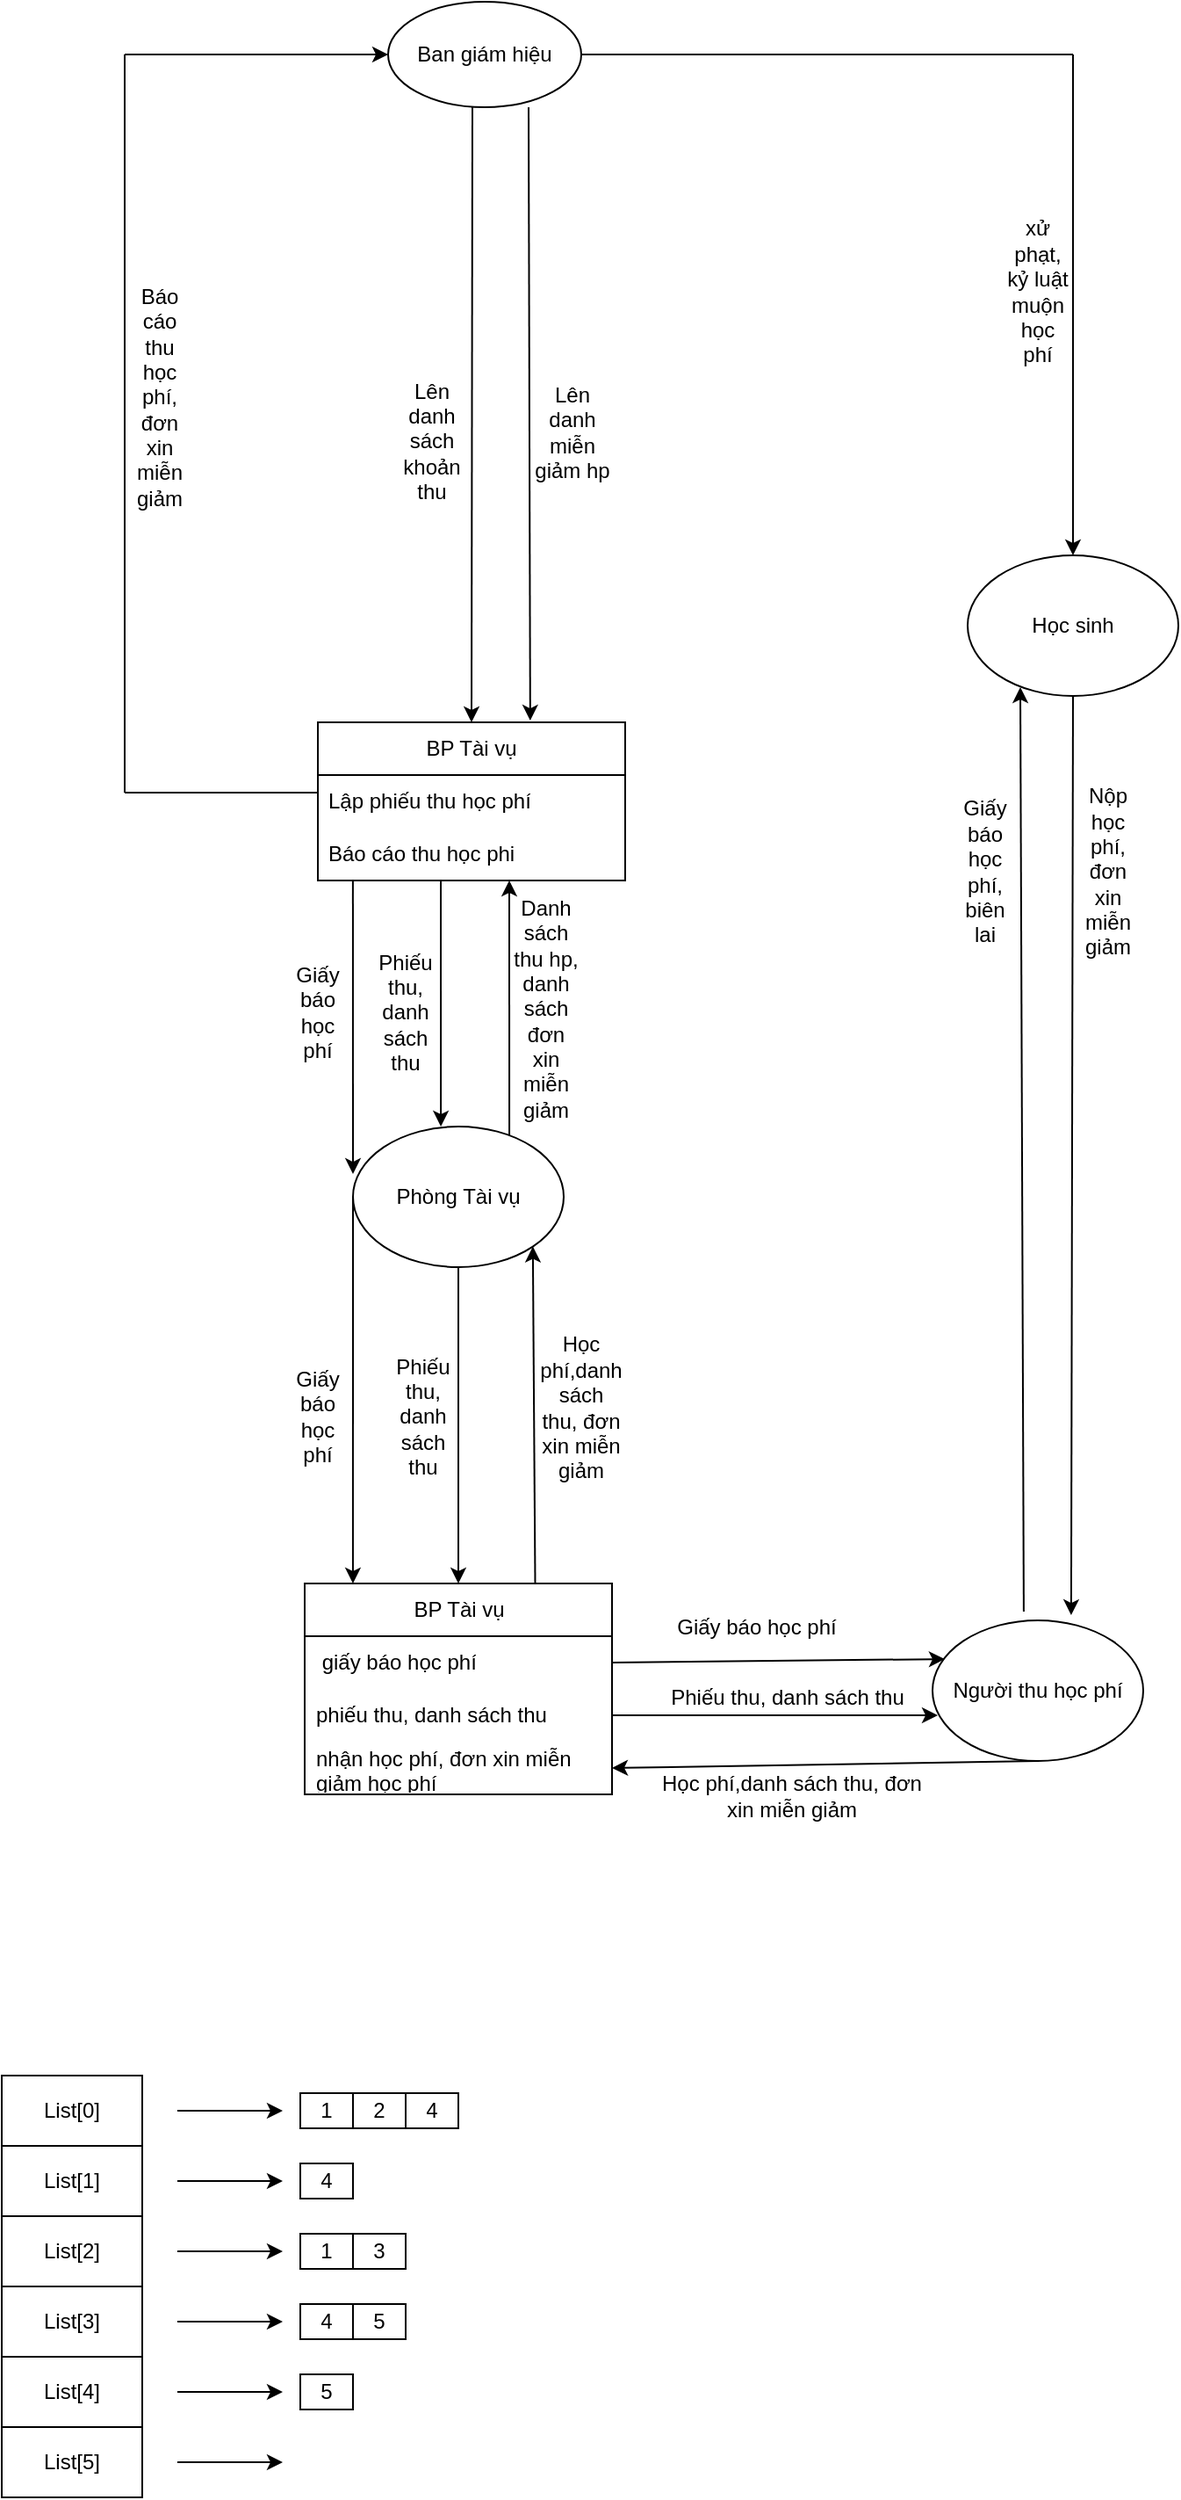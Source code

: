 <mxfile version="21.7.2" type="github">
  <diagram id="C5RBs43oDa-KdzZeNtuy" name="Page-1">
    <mxGraphModel dx="1147" dy="632" grid="1" gridSize="10" guides="1" tooltips="1" connect="1" arrows="1" fold="1" page="1" pageScale="1" pageWidth="827" pageHeight="1169" math="0" shadow="0">
      <root>
        <mxCell id="WIyWlLk6GJQsqaUBKTNV-0" />
        <mxCell id="WIyWlLk6GJQsqaUBKTNV-1" parent="WIyWlLk6GJQsqaUBKTNV-0" />
        <mxCell id="xmQk3MgsUaHxCkNboZjA-4" value="Ban giám hiệu" style="ellipse;whiteSpace=wrap;html=1;" parent="WIyWlLk6GJQsqaUBKTNV-1" vertex="1">
          <mxGeometry x="300" y="20" width="110" height="60" as="geometry" />
        </mxCell>
        <mxCell id="xmQk3MgsUaHxCkNboZjA-5" value="Học sinh" style="ellipse;whiteSpace=wrap;html=1;" parent="WIyWlLk6GJQsqaUBKTNV-1" vertex="1">
          <mxGeometry x="630" y="335" width="120" height="80" as="geometry" />
        </mxCell>
        <mxCell id="xmQk3MgsUaHxCkNboZjA-7" value="BP Tài vụ" style="swimlane;fontStyle=0;childLayout=stackLayout;horizontal=1;startSize=30;horizontalStack=0;resizeParent=1;resizeParentMax=0;resizeLast=0;collapsible=1;marginBottom=0;whiteSpace=wrap;html=1;" parent="WIyWlLk6GJQsqaUBKTNV-1" vertex="1">
          <mxGeometry x="260" y="430" width="175" height="90" as="geometry" />
        </mxCell>
        <mxCell id="xmQk3MgsUaHxCkNboZjA-8" value="Lập phiếu thu học phí" style="text;strokeColor=none;fillColor=none;align=left;verticalAlign=middle;spacingLeft=4;spacingRight=4;overflow=hidden;points=[[0,0.5],[1,0.5]];portConstraint=eastwest;rotatable=0;whiteSpace=wrap;html=1;" parent="xmQk3MgsUaHxCkNboZjA-7" vertex="1">
          <mxGeometry y="30" width="175" height="30" as="geometry" />
        </mxCell>
        <mxCell id="xmQk3MgsUaHxCkNboZjA-9" value="Báo cáo thu học phi" style="text;strokeColor=none;fillColor=none;align=left;verticalAlign=middle;spacingLeft=4;spacingRight=4;overflow=hidden;points=[[0,0.5],[1,0.5]];portConstraint=eastwest;rotatable=0;whiteSpace=wrap;html=1;" parent="xmQk3MgsUaHxCkNboZjA-7" vertex="1">
          <mxGeometry y="60" width="175" height="30" as="geometry" />
        </mxCell>
        <mxCell id="xmQk3MgsUaHxCkNboZjA-12" value="" style="endArrow=classic;html=1;rounded=0;entryX=0.5;entryY=0;entryDx=0;entryDy=0;" parent="WIyWlLk6GJQsqaUBKTNV-1" target="xmQk3MgsUaHxCkNboZjA-7" edge="1">
          <mxGeometry width="50" height="50" relative="1" as="geometry">
            <mxPoint x="348" y="80" as="sourcePoint" />
            <mxPoint x="350" y="420" as="targetPoint" />
            <Array as="points" />
          </mxGeometry>
        </mxCell>
        <mxCell id="xmQk3MgsUaHxCkNboZjA-13" value="Lên danh sách khoản thu" style="text;html=1;strokeColor=none;fillColor=none;align=center;verticalAlign=middle;whiteSpace=wrap;rounded=0;rotation=0;" parent="WIyWlLk6GJQsqaUBKTNV-1" vertex="1">
          <mxGeometry x="300" y="205" width="50" height="130" as="geometry" />
        </mxCell>
        <mxCell id="xmQk3MgsUaHxCkNboZjA-14" value="" style="endArrow=classic;html=1;rounded=0;entryX=0.691;entryY=-0.011;entryDx=0;entryDy=0;entryPerimeter=0;" parent="WIyWlLk6GJQsqaUBKTNV-1" target="xmQk3MgsUaHxCkNboZjA-7" edge="1">
          <mxGeometry width="50" height="50" relative="1" as="geometry">
            <mxPoint x="380" y="80" as="sourcePoint" />
            <mxPoint x="380.02" y="210" as="targetPoint" />
          </mxGeometry>
        </mxCell>
        <mxCell id="xmQk3MgsUaHxCkNboZjA-15" value="Lên danh miễn giảm hp" style="text;html=1;strokeColor=none;fillColor=none;align=center;verticalAlign=middle;whiteSpace=wrap;rounded=0;rotation=0;" parent="WIyWlLk6GJQsqaUBKTNV-1" vertex="1">
          <mxGeometry x="380" y="200" width="50" height="130" as="geometry" />
        </mxCell>
        <mxCell id="xmQk3MgsUaHxCkNboZjA-25" value="Phòng Tài vụ" style="ellipse;whiteSpace=wrap;html=1;" parent="WIyWlLk6GJQsqaUBKTNV-1" vertex="1">
          <mxGeometry x="280" y="660" width="120" height="80" as="geometry" />
        </mxCell>
        <mxCell id="xmQk3MgsUaHxCkNboZjA-26" value="" style="endArrow=classic;html=1;rounded=0;exitX=0.114;exitY=1;exitDx=0;exitDy=0;exitPerimeter=0;entryX=0;entryY=0.338;entryDx=0;entryDy=0;entryPerimeter=0;" parent="WIyWlLk6GJQsqaUBKTNV-1" source="xmQk3MgsUaHxCkNboZjA-9" target="xmQk3MgsUaHxCkNboZjA-25" edge="1">
          <mxGeometry width="50" height="50" relative="1" as="geometry">
            <mxPoint x="290" y="520" as="sourcePoint" />
            <mxPoint x="298" y="672" as="targetPoint" />
          </mxGeometry>
        </mxCell>
        <mxCell id="xmQk3MgsUaHxCkNboZjA-27" value="Giấy báo học phí" style="text;html=1;strokeColor=none;fillColor=none;align=center;verticalAlign=middle;whiteSpace=wrap;rounded=0;rotation=0;" parent="WIyWlLk6GJQsqaUBKTNV-1" vertex="1">
          <mxGeometry x="240" y="530" width="40" height="130" as="geometry" />
        </mxCell>
        <mxCell id="xmQk3MgsUaHxCkNboZjA-28" value="" style="endArrow=classic;html=1;rounded=0;exitX=0.4;exitY=1;exitDx=0;exitDy=0;exitPerimeter=0;entryX=0.417;entryY=0;entryDx=0;entryDy=0;entryPerimeter=0;" parent="WIyWlLk6GJQsqaUBKTNV-1" source="xmQk3MgsUaHxCkNboZjA-9" target="xmQk3MgsUaHxCkNboZjA-25" edge="1">
          <mxGeometry width="50" height="50" relative="1" as="geometry">
            <mxPoint x="349" y="532" as="sourcePoint" />
            <mxPoint x="390" y="650" as="targetPoint" />
          </mxGeometry>
        </mxCell>
        <mxCell id="xmQk3MgsUaHxCkNboZjA-29" value="Phiếu thu, danh sách thu" style="text;html=1;strokeColor=none;fillColor=none;align=center;verticalAlign=middle;whiteSpace=wrap;rounded=0;rotation=0;" parent="WIyWlLk6GJQsqaUBKTNV-1" vertex="1">
          <mxGeometry x="300" y="535" width="20" height="120" as="geometry" />
        </mxCell>
        <mxCell id="xmQk3MgsUaHxCkNboZjA-30" value="" style="endArrow=none;html=1;rounded=0;" parent="WIyWlLk6GJQsqaUBKTNV-1" edge="1">
          <mxGeometry width="50" height="50" relative="1" as="geometry">
            <mxPoint x="150" y="470" as="sourcePoint" />
            <mxPoint x="260" y="470" as="targetPoint" />
          </mxGeometry>
        </mxCell>
        <mxCell id="xmQk3MgsUaHxCkNboZjA-31" value="" style="endArrow=none;html=1;rounded=0;" parent="WIyWlLk6GJQsqaUBKTNV-1" edge="1">
          <mxGeometry width="50" height="50" relative="1" as="geometry">
            <mxPoint x="150" y="470" as="sourcePoint" />
            <mxPoint x="150" y="50" as="targetPoint" />
          </mxGeometry>
        </mxCell>
        <mxCell id="xmQk3MgsUaHxCkNboZjA-32" value="" style="endArrow=classic;html=1;rounded=0;entryX=0;entryY=0.5;entryDx=0;entryDy=0;" parent="WIyWlLk6GJQsqaUBKTNV-1" target="xmQk3MgsUaHxCkNboZjA-4" edge="1">
          <mxGeometry width="50" height="50" relative="1" as="geometry">
            <mxPoint x="150" y="50" as="sourcePoint" />
            <mxPoint x="450" y="260" as="targetPoint" />
          </mxGeometry>
        </mxCell>
        <mxCell id="xmQk3MgsUaHxCkNboZjA-33" value="Báo cáo thu học phí, đơn xin miễn giảm" style="text;html=1;strokeColor=none;fillColor=none;align=center;verticalAlign=middle;whiteSpace=wrap;rounded=0;rotation=0;" parent="WIyWlLk6GJQsqaUBKTNV-1" vertex="1">
          <mxGeometry x="150" y="180" width="40" height="130" as="geometry" />
        </mxCell>
        <mxCell id="xmQk3MgsUaHxCkNboZjA-34" value="" style="endArrow=classic;html=1;rounded=0;exitX=0;exitY=0.5;exitDx=0;exitDy=0;entryX=0.157;entryY=0;entryDx=0;entryDy=0;entryPerimeter=0;" parent="WIyWlLk6GJQsqaUBKTNV-1" source="xmQk3MgsUaHxCkNboZjA-25" target="-vV9-nSeKYRdDwyLPkwH-0" edge="1">
          <mxGeometry width="50" height="50" relative="1" as="geometry">
            <mxPoint x="400" y="580" as="sourcePoint" />
            <mxPoint x="450" y="530" as="targetPoint" />
          </mxGeometry>
        </mxCell>
        <mxCell id="xmQk3MgsUaHxCkNboZjA-35" value="Giấy báo học phí" style="text;html=1;strokeColor=none;fillColor=none;align=center;verticalAlign=middle;whiteSpace=wrap;rounded=0;rotation=0;" parent="WIyWlLk6GJQsqaUBKTNV-1" vertex="1">
          <mxGeometry x="240" y="760" width="40" height="130" as="geometry" />
        </mxCell>
        <mxCell id="xmQk3MgsUaHxCkNboZjA-36" value="" style="endArrow=classic;html=1;rounded=0;exitX=0.5;exitY=1;exitDx=0;exitDy=0;entryX=0.5;entryY=0;entryDx=0;entryDy=0;" parent="WIyWlLk6GJQsqaUBKTNV-1" source="xmQk3MgsUaHxCkNboZjA-25" target="-vV9-nSeKYRdDwyLPkwH-0" edge="1">
          <mxGeometry width="50" height="50" relative="1" as="geometry">
            <mxPoint x="392" y="682" as="sourcePoint" />
            <mxPoint x="652" y="683" as="targetPoint" />
          </mxGeometry>
        </mxCell>
        <mxCell id="xmQk3MgsUaHxCkNboZjA-37" value="Phiếu thu, danh sách thu" style="text;html=1;strokeColor=none;fillColor=none;align=center;verticalAlign=middle;whiteSpace=wrap;rounded=0;rotation=0;" parent="WIyWlLk6GJQsqaUBKTNV-1" vertex="1">
          <mxGeometry x="300" y="725" width="40" height="200" as="geometry" />
        </mxCell>
        <mxCell id="xmQk3MgsUaHxCkNboZjA-38" value="" style="endArrow=classic;html=1;rounded=0;exitX=0.433;exitY=-0.062;exitDx=0;exitDy=0;exitPerimeter=0;" parent="WIyWlLk6GJQsqaUBKTNV-1" source="-vV9-nSeKYRdDwyLPkwH-6" edge="1">
          <mxGeometry width="50" height="50" relative="1" as="geometry">
            <mxPoint x="660.96" y="662" as="sourcePoint" />
            <mxPoint x="660" y="410" as="targetPoint" />
          </mxGeometry>
        </mxCell>
        <mxCell id="xmQk3MgsUaHxCkNboZjA-39" value="Giấy báo học phí, biên lai" style="text;html=1;strokeColor=none;fillColor=none;align=center;verticalAlign=middle;whiteSpace=wrap;rounded=0;rotation=0;" parent="WIyWlLk6GJQsqaUBKTNV-1" vertex="1">
          <mxGeometry x="620" y="450" width="40" height="130" as="geometry" />
        </mxCell>
        <mxCell id="xmQk3MgsUaHxCkNboZjA-40" value="Nộp học phí, đơn xin miễn giảm" style="text;html=1;strokeColor=none;fillColor=none;align=center;verticalAlign=middle;whiteSpace=wrap;rounded=0;rotation=0;" parent="WIyWlLk6GJQsqaUBKTNV-1" vertex="1">
          <mxGeometry x="690" y="450" width="40" height="130" as="geometry" />
        </mxCell>
        <mxCell id="xmQk3MgsUaHxCkNboZjA-41" value="" style="endArrow=classic;html=1;rounded=0;exitX=0.5;exitY=1;exitDx=0;exitDy=0;entryX=0.658;entryY=-0.037;entryDx=0;entryDy=0;entryPerimeter=0;" parent="WIyWlLk6GJQsqaUBKTNV-1" source="xmQk3MgsUaHxCkNboZjA-5" target="-vV9-nSeKYRdDwyLPkwH-6" edge="1">
          <mxGeometry width="50" height="50" relative="1" as="geometry">
            <mxPoint x="690.5" y="680" as="sourcePoint" />
            <mxPoint x="690" y="660" as="targetPoint" />
          </mxGeometry>
        </mxCell>
        <mxCell id="xmQk3MgsUaHxCkNboZjA-42" value="" style="endArrow=classic;html=1;rounded=0;entryX=1;entryY=1;entryDx=0;entryDy=0;exitX=0.75;exitY=0;exitDx=0;exitDy=0;" parent="WIyWlLk6GJQsqaUBKTNV-1" source="-vV9-nSeKYRdDwyLPkwH-0" target="xmQk3MgsUaHxCkNboZjA-25" edge="1">
          <mxGeometry width="50" height="50" relative="1" as="geometry">
            <mxPoint x="630" y="710" as="sourcePoint" />
            <mxPoint x="450" y="520" as="targetPoint" />
          </mxGeometry>
        </mxCell>
        <mxCell id="xmQk3MgsUaHxCkNboZjA-43" value="Học phí,danh sách thu, đơn xin miễn giảm" style="text;html=1;strokeColor=none;fillColor=none;align=center;verticalAlign=middle;whiteSpace=wrap;rounded=0;rotation=0;" parent="WIyWlLk6GJQsqaUBKTNV-1" vertex="1">
          <mxGeometry x="385" y="740" width="50" height="160" as="geometry" />
        </mxCell>
        <mxCell id="xmQk3MgsUaHxCkNboZjA-45" value="" style="endArrow=classic;html=1;rounded=0;exitX=0.742;exitY=0.063;exitDx=0;exitDy=0;exitPerimeter=0;" parent="WIyWlLk6GJQsqaUBKTNV-1" source="xmQk3MgsUaHxCkNboZjA-25" edge="1">
          <mxGeometry width="50" height="50" relative="1" as="geometry">
            <mxPoint x="367" y="660" as="sourcePoint" />
            <mxPoint x="369" y="520" as="targetPoint" />
          </mxGeometry>
        </mxCell>
        <mxCell id="xmQk3MgsUaHxCkNboZjA-46" value="Danh sách thu hp, danh sách đơn xin miễn giảm" style="text;html=1;strokeColor=none;fillColor=none;align=center;verticalAlign=middle;whiteSpace=wrap;rounded=0;rotation=0;" parent="WIyWlLk6GJQsqaUBKTNV-1" vertex="1">
          <mxGeometry x="370" y="525" width="40" height="135" as="geometry" />
        </mxCell>
        <mxCell id="9L4HQrT2lWCUePaBfxo1-0" value="" style="endArrow=none;html=1;rounded=0;exitX=1;exitY=0.5;exitDx=0;exitDy=0;" parent="WIyWlLk6GJQsqaUBKTNV-1" source="xmQk3MgsUaHxCkNboZjA-4" edge="1">
          <mxGeometry width="50" height="50" relative="1" as="geometry">
            <mxPoint x="390" y="290" as="sourcePoint" />
            <mxPoint x="690" y="50" as="targetPoint" />
          </mxGeometry>
        </mxCell>
        <mxCell id="9L4HQrT2lWCUePaBfxo1-1" value="" style="endArrow=classic;html=1;rounded=0;entryX=0.5;entryY=0;entryDx=0;entryDy=0;" parent="WIyWlLk6GJQsqaUBKTNV-1" target="xmQk3MgsUaHxCkNboZjA-5" edge="1">
          <mxGeometry width="50" height="50" relative="1" as="geometry">
            <mxPoint x="690" y="50" as="sourcePoint" />
            <mxPoint x="440" y="240" as="targetPoint" />
          </mxGeometry>
        </mxCell>
        <mxCell id="9L4HQrT2lWCUePaBfxo1-2" value="xử phạt, kỷ luật muộn học phí" style="text;html=1;strokeColor=none;fillColor=none;align=center;verticalAlign=middle;whiteSpace=wrap;rounded=0;" parent="WIyWlLk6GJQsqaUBKTNV-1" vertex="1">
          <mxGeometry x="650" y="70" width="40" height="230" as="geometry" />
        </mxCell>
        <mxCell id="-vV9-nSeKYRdDwyLPkwH-0" value="BP Tài vụ" style="swimlane;fontStyle=0;childLayout=stackLayout;horizontal=1;startSize=30;horizontalStack=0;resizeParent=1;resizeParentMax=0;resizeLast=0;collapsible=1;marginBottom=0;whiteSpace=wrap;html=1;" parent="WIyWlLk6GJQsqaUBKTNV-1" vertex="1">
          <mxGeometry x="252.5" y="920" width="175" height="120" as="geometry" />
        </mxCell>
        <mxCell id="-vV9-nSeKYRdDwyLPkwH-1" value="&amp;nbsp;giấy báo học phí" style="text;strokeColor=none;fillColor=none;align=left;verticalAlign=middle;spacingLeft=4;spacingRight=4;overflow=hidden;points=[[0,0.5],[1,0.5]];portConstraint=eastwest;rotatable=0;whiteSpace=wrap;html=1;" parent="-vV9-nSeKYRdDwyLPkwH-0" vertex="1">
          <mxGeometry y="30" width="175" height="30" as="geometry" />
        </mxCell>
        <mxCell id="-vV9-nSeKYRdDwyLPkwH-2" value="phiếu thu, danh sách thu" style="text;strokeColor=none;fillColor=none;align=left;verticalAlign=middle;spacingLeft=4;spacingRight=4;overflow=hidden;points=[[0,0.5],[1,0.5]];portConstraint=eastwest;rotatable=0;whiteSpace=wrap;html=1;" parent="-vV9-nSeKYRdDwyLPkwH-0" vertex="1">
          <mxGeometry y="60" width="175" height="30" as="geometry" />
        </mxCell>
        <mxCell id="-vV9-nSeKYRdDwyLPkwH-5" value="nhận học phí, đơn xin miễn giảm học phí" style="text;strokeColor=none;fillColor=none;align=left;verticalAlign=middle;spacingLeft=4;spacingRight=4;overflow=hidden;points=[[0,0.5],[1,0.5]];portConstraint=eastwest;rotatable=0;whiteSpace=wrap;html=1;" parent="-vV9-nSeKYRdDwyLPkwH-0" vertex="1">
          <mxGeometry y="90" width="175" height="30" as="geometry" />
        </mxCell>
        <mxCell id="-vV9-nSeKYRdDwyLPkwH-6" value="Người thu học phí" style="ellipse;whiteSpace=wrap;html=1;" parent="WIyWlLk6GJQsqaUBKTNV-1" vertex="1">
          <mxGeometry x="610" y="941" width="120" height="80" as="geometry" />
        </mxCell>
        <mxCell id="-vV9-nSeKYRdDwyLPkwH-7" value="" style="endArrow=classic;html=1;rounded=0;exitX=1;exitY=0.5;exitDx=0;exitDy=0;entryX=0.058;entryY=0.275;entryDx=0;entryDy=0;entryPerimeter=0;" parent="WIyWlLk6GJQsqaUBKTNV-1" source="-vV9-nSeKYRdDwyLPkwH-1" target="-vV9-nSeKYRdDwyLPkwH-6" edge="1">
          <mxGeometry width="50" height="50" relative="1" as="geometry">
            <mxPoint x="500" y="950" as="sourcePoint" />
            <mxPoint x="550" y="900" as="targetPoint" />
          </mxGeometry>
        </mxCell>
        <mxCell id="-vV9-nSeKYRdDwyLPkwH-9" value="Giấy báo học phí" style="text;html=1;strokeColor=none;fillColor=none;align=center;verticalAlign=middle;whiteSpace=wrap;rounded=0;rotation=0;" parent="WIyWlLk6GJQsqaUBKTNV-1" vertex="1">
          <mxGeometry x="435" y="930" width="150" height="30" as="geometry" />
        </mxCell>
        <mxCell id="-vV9-nSeKYRdDwyLPkwH-10" value="Phiếu thu, danh sách thu" style="text;html=1;strokeColor=none;fillColor=none;align=center;verticalAlign=middle;whiteSpace=wrap;rounded=0;rotation=0;" parent="WIyWlLk6GJQsqaUBKTNV-1" vertex="1">
          <mxGeometry x="450" y="970" width="155" height="30" as="geometry" />
        </mxCell>
        <mxCell id="-vV9-nSeKYRdDwyLPkwH-11" value="" style="endArrow=classic;html=1;rounded=0;exitX=1;exitY=0.5;exitDx=0;exitDy=0;entryX=0.025;entryY=0.675;entryDx=0;entryDy=0;entryPerimeter=0;" parent="WIyWlLk6GJQsqaUBKTNV-1" source="-vV9-nSeKYRdDwyLPkwH-2" target="-vV9-nSeKYRdDwyLPkwH-6" edge="1">
          <mxGeometry width="50" height="50" relative="1" as="geometry">
            <mxPoint x="390" y="1000" as="sourcePoint" />
            <mxPoint x="440" y="950" as="targetPoint" />
          </mxGeometry>
        </mxCell>
        <mxCell id="-vV9-nSeKYRdDwyLPkwH-12" value="" style="endArrow=classic;html=1;rounded=0;exitX=0.5;exitY=1;exitDx=0;exitDy=0;entryX=1;entryY=0.5;entryDx=0;entryDy=0;" parent="WIyWlLk6GJQsqaUBKTNV-1" source="-vV9-nSeKYRdDwyLPkwH-6" target="-vV9-nSeKYRdDwyLPkwH-5" edge="1">
          <mxGeometry width="50" height="50" relative="1" as="geometry">
            <mxPoint x="390" y="1000" as="sourcePoint" />
            <mxPoint x="440" y="950" as="targetPoint" />
          </mxGeometry>
        </mxCell>
        <mxCell id="-vV9-nSeKYRdDwyLPkwH-13" value="Học phí,danh sách thu, đơn xin miễn giảm" style="text;html=1;strokeColor=none;fillColor=none;align=center;verticalAlign=middle;whiteSpace=wrap;rounded=0;rotation=0;" parent="WIyWlLk6GJQsqaUBKTNV-1" vertex="1">
          <mxGeometry x="450" y="1021" width="160" height="40" as="geometry" />
        </mxCell>
        <mxCell id="oM_o3pCIUl9nxBPxIS0T-0" value="" style="shape=table;startSize=0;container=1;collapsible=0;childLayout=tableLayout;" vertex="1" parent="WIyWlLk6GJQsqaUBKTNV-1">
          <mxGeometry x="80" y="1200" width="80" height="240" as="geometry" />
        </mxCell>
        <mxCell id="oM_o3pCIUl9nxBPxIS0T-1" value="" style="shape=tableRow;horizontal=0;startSize=0;swimlaneHead=0;swimlaneBody=0;strokeColor=inherit;top=0;left=0;bottom=0;right=0;collapsible=0;dropTarget=0;fillColor=none;points=[[0,0.5],[1,0.5]];portConstraint=eastwest;" vertex="1" parent="oM_o3pCIUl9nxBPxIS0T-0">
          <mxGeometry width="80" height="40" as="geometry" />
        </mxCell>
        <mxCell id="oM_o3pCIUl9nxBPxIS0T-2" value="List[0]" style="shape=partialRectangle;html=1;whiteSpace=wrap;connectable=0;strokeColor=inherit;overflow=hidden;fillColor=none;top=0;left=0;bottom=0;right=0;pointerEvents=1;" vertex="1" parent="oM_o3pCIUl9nxBPxIS0T-1">
          <mxGeometry width="80" height="40" as="geometry">
            <mxRectangle width="80" height="40" as="alternateBounds" />
          </mxGeometry>
        </mxCell>
        <mxCell id="oM_o3pCIUl9nxBPxIS0T-3" value="" style="shape=tableRow;horizontal=0;startSize=0;swimlaneHead=0;swimlaneBody=0;strokeColor=inherit;top=0;left=0;bottom=0;right=0;collapsible=0;dropTarget=0;fillColor=none;points=[[0,0.5],[1,0.5]];portConstraint=eastwest;" vertex="1" parent="oM_o3pCIUl9nxBPxIS0T-0">
          <mxGeometry y="40" width="80" height="40" as="geometry" />
        </mxCell>
        <mxCell id="oM_o3pCIUl9nxBPxIS0T-4" value="List[1]" style="shape=partialRectangle;html=1;whiteSpace=wrap;connectable=0;strokeColor=inherit;overflow=hidden;fillColor=none;top=0;left=0;bottom=0;right=0;pointerEvents=1;" vertex="1" parent="oM_o3pCIUl9nxBPxIS0T-3">
          <mxGeometry width="80" height="40" as="geometry">
            <mxRectangle width="80" height="40" as="alternateBounds" />
          </mxGeometry>
        </mxCell>
        <mxCell id="oM_o3pCIUl9nxBPxIS0T-5" value="" style="shape=tableRow;horizontal=0;startSize=0;swimlaneHead=0;swimlaneBody=0;strokeColor=inherit;top=0;left=0;bottom=0;right=0;collapsible=0;dropTarget=0;fillColor=none;points=[[0,0.5],[1,0.5]];portConstraint=eastwest;" vertex="1" parent="oM_o3pCIUl9nxBPxIS0T-0">
          <mxGeometry y="80" width="80" height="40" as="geometry" />
        </mxCell>
        <mxCell id="oM_o3pCIUl9nxBPxIS0T-6" value="List[2]" style="shape=partialRectangle;html=1;whiteSpace=wrap;connectable=0;strokeColor=inherit;overflow=hidden;fillColor=none;top=0;left=0;bottom=0;right=0;pointerEvents=1;" vertex="1" parent="oM_o3pCIUl9nxBPxIS0T-5">
          <mxGeometry width="80" height="40" as="geometry">
            <mxRectangle width="80" height="40" as="alternateBounds" />
          </mxGeometry>
        </mxCell>
        <mxCell id="oM_o3pCIUl9nxBPxIS0T-7" value="" style="shape=tableRow;horizontal=0;startSize=0;swimlaneHead=0;swimlaneBody=0;strokeColor=inherit;top=0;left=0;bottom=0;right=0;collapsible=0;dropTarget=0;fillColor=none;points=[[0,0.5],[1,0.5]];portConstraint=eastwest;" vertex="1" parent="oM_o3pCIUl9nxBPxIS0T-0">
          <mxGeometry y="120" width="80" height="40" as="geometry" />
        </mxCell>
        <mxCell id="oM_o3pCIUl9nxBPxIS0T-8" value="List[3]" style="shape=partialRectangle;html=1;whiteSpace=wrap;connectable=0;strokeColor=inherit;overflow=hidden;fillColor=none;top=0;left=0;bottom=0;right=0;pointerEvents=1;" vertex="1" parent="oM_o3pCIUl9nxBPxIS0T-7">
          <mxGeometry width="80" height="40" as="geometry">
            <mxRectangle width="80" height="40" as="alternateBounds" />
          </mxGeometry>
        </mxCell>
        <mxCell id="oM_o3pCIUl9nxBPxIS0T-9" value="" style="shape=tableRow;horizontal=0;startSize=0;swimlaneHead=0;swimlaneBody=0;strokeColor=inherit;top=0;left=0;bottom=0;right=0;collapsible=0;dropTarget=0;fillColor=none;points=[[0,0.5],[1,0.5]];portConstraint=eastwest;" vertex="1" parent="oM_o3pCIUl9nxBPxIS0T-0">
          <mxGeometry y="160" width="80" height="40" as="geometry" />
        </mxCell>
        <mxCell id="oM_o3pCIUl9nxBPxIS0T-10" value="List[4]" style="shape=partialRectangle;html=1;whiteSpace=wrap;connectable=0;strokeColor=inherit;overflow=hidden;fillColor=none;top=0;left=0;bottom=0;right=0;pointerEvents=1;" vertex="1" parent="oM_o3pCIUl9nxBPxIS0T-9">
          <mxGeometry width="80" height="40" as="geometry">
            <mxRectangle width="80" height="40" as="alternateBounds" />
          </mxGeometry>
        </mxCell>
        <mxCell id="oM_o3pCIUl9nxBPxIS0T-11" value="" style="shape=tableRow;horizontal=0;startSize=0;swimlaneHead=0;swimlaneBody=0;strokeColor=inherit;top=0;left=0;bottom=0;right=0;collapsible=0;dropTarget=0;fillColor=none;points=[[0,0.5],[1,0.5]];portConstraint=eastwest;" vertex="1" parent="oM_o3pCIUl9nxBPxIS0T-0">
          <mxGeometry y="200" width="80" height="40" as="geometry" />
        </mxCell>
        <mxCell id="oM_o3pCIUl9nxBPxIS0T-12" value="List[5]" style="shape=partialRectangle;html=1;whiteSpace=wrap;connectable=0;strokeColor=inherit;overflow=hidden;fillColor=none;top=0;left=0;bottom=0;right=0;pointerEvents=1;" vertex="1" parent="oM_o3pCIUl9nxBPxIS0T-11">
          <mxGeometry width="80" height="40" as="geometry">
            <mxRectangle width="80" height="40" as="alternateBounds" />
          </mxGeometry>
        </mxCell>
        <mxCell id="oM_o3pCIUl9nxBPxIS0T-13" value="" style="endArrow=classic;html=1;rounded=0;" edge="1" parent="WIyWlLk6GJQsqaUBKTNV-1">
          <mxGeometry width="50" height="50" relative="1" as="geometry">
            <mxPoint x="180" y="1220" as="sourcePoint" />
            <mxPoint x="240" y="1220" as="targetPoint" />
          </mxGeometry>
        </mxCell>
        <mxCell id="oM_o3pCIUl9nxBPxIS0T-14" value="" style="endArrow=classic;html=1;rounded=0;" edge="1" parent="WIyWlLk6GJQsqaUBKTNV-1">
          <mxGeometry width="50" height="50" relative="1" as="geometry">
            <mxPoint x="180" y="1380" as="sourcePoint" />
            <mxPoint x="240" y="1380" as="targetPoint" />
          </mxGeometry>
        </mxCell>
        <mxCell id="oM_o3pCIUl9nxBPxIS0T-15" value="" style="endArrow=classic;html=1;rounded=0;" edge="1" parent="WIyWlLk6GJQsqaUBKTNV-1">
          <mxGeometry width="50" height="50" relative="1" as="geometry">
            <mxPoint x="180" y="1260" as="sourcePoint" />
            <mxPoint x="240" y="1260" as="targetPoint" />
          </mxGeometry>
        </mxCell>
        <mxCell id="oM_o3pCIUl9nxBPxIS0T-16" value="" style="endArrow=classic;html=1;rounded=0;" edge="1" parent="WIyWlLk6GJQsqaUBKTNV-1">
          <mxGeometry width="50" height="50" relative="1" as="geometry">
            <mxPoint x="180" y="1300" as="sourcePoint" />
            <mxPoint x="240" y="1300" as="targetPoint" />
          </mxGeometry>
        </mxCell>
        <mxCell id="oM_o3pCIUl9nxBPxIS0T-17" value="" style="endArrow=classic;html=1;rounded=0;" edge="1" parent="WIyWlLk6GJQsqaUBKTNV-1">
          <mxGeometry width="50" height="50" relative="1" as="geometry">
            <mxPoint x="180" y="1340" as="sourcePoint" />
            <mxPoint x="240" y="1340" as="targetPoint" />
          </mxGeometry>
        </mxCell>
        <mxCell id="oM_o3pCIUl9nxBPxIS0T-18" value="" style="endArrow=classic;html=1;rounded=0;" edge="1" parent="WIyWlLk6GJQsqaUBKTNV-1">
          <mxGeometry width="50" height="50" relative="1" as="geometry">
            <mxPoint x="180" y="1420" as="sourcePoint" />
            <mxPoint x="240" y="1420" as="targetPoint" />
          </mxGeometry>
        </mxCell>
        <mxCell id="oM_o3pCIUl9nxBPxIS0T-19" value="" style="shape=table;startSize=0;container=1;collapsible=0;childLayout=tableLayout;" vertex="1" parent="WIyWlLk6GJQsqaUBKTNV-1">
          <mxGeometry x="250" y="1210" width="90" height="20" as="geometry" />
        </mxCell>
        <mxCell id="oM_o3pCIUl9nxBPxIS0T-20" value="" style="shape=tableRow;horizontal=0;startSize=0;swimlaneHead=0;swimlaneBody=0;strokeColor=inherit;top=0;left=0;bottom=0;right=0;collapsible=0;dropTarget=0;fillColor=none;points=[[0,0.5],[1,0.5]];portConstraint=eastwest;" vertex="1" parent="oM_o3pCIUl9nxBPxIS0T-19">
          <mxGeometry width="90" height="20" as="geometry" />
        </mxCell>
        <mxCell id="oM_o3pCIUl9nxBPxIS0T-21" value="1" style="shape=partialRectangle;html=1;whiteSpace=wrap;connectable=0;strokeColor=inherit;overflow=hidden;fillColor=none;top=0;left=0;bottom=0;right=0;pointerEvents=1;" vertex="1" parent="oM_o3pCIUl9nxBPxIS0T-20">
          <mxGeometry width="30" height="20" as="geometry">
            <mxRectangle width="30" height="20" as="alternateBounds" />
          </mxGeometry>
        </mxCell>
        <mxCell id="oM_o3pCIUl9nxBPxIS0T-22" value="2" style="shape=partialRectangle;html=1;whiteSpace=wrap;connectable=0;strokeColor=inherit;overflow=hidden;fillColor=none;top=0;left=0;bottom=0;right=0;pointerEvents=1;" vertex="1" parent="oM_o3pCIUl9nxBPxIS0T-20">
          <mxGeometry x="30" width="30" height="20" as="geometry">
            <mxRectangle width="30" height="20" as="alternateBounds" />
          </mxGeometry>
        </mxCell>
        <mxCell id="oM_o3pCIUl9nxBPxIS0T-23" value="4" style="shape=partialRectangle;html=1;whiteSpace=wrap;connectable=0;strokeColor=inherit;overflow=hidden;fillColor=none;top=0;left=0;bottom=0;right=0;pointerEvents=1;" vertex="1" parent="oM_o3pCIUl9nxBPxIS0T-20">
          <mxGeometry x="60" width="30" height="20" as="geometry">
            <mxRectangle width="30" height="20" as="alternateBounds" />
          </mxGeometry>
        </mxCell>
        <mxCell id="oM_o3pCIUl9nxBPxIS0T-52" style="edgeStyle=orthogonalEdgeStyle;rounded=0;orthogonalLoop=1;jettySize=auto;html=1;exitX=1;exitY=0.5;exitDx=0;exitDy=0;" edge="1" parent="oM_o3pCIUl9nxBPxIS0T-19" source="oM_o3pCIUl9nxBPxIS0T-19" target="oM_o3pCIUl9nxBPxIS0T-20">
          <mxGeometry relative="1" as="geometry" />
        </mxCell>
        <mxCell id="oM_o3pCIUl9nxBPxIS0T-49" value="" style="shape=table;startSize=0;container=1;collapsible=0;childLayout=tableLayout;" vertex="1" parent="WIyWlLk6GJQsqaUBKTNV-1">
          <mxGeometry x="250" y="1250" width="30" height="20" as="geometry" />
        </mxCell>
        <mxCell id="oM_o3pCIUl9nxBPxIS0T-50" value="" style="shape=tableRow;horizontal=0;startSize=0;swimlaneHead=0;swimlaneBody=0;strokeColor=inherit;top=0;left=0;bottom=0;right=0;collapsible=0;dropTarget=0;fillColor=none;points=[[0,0.5],[1,0.5]];portConstraint=eastwest;" vertex="1" parent="oM_o3pCIUl9nxBPxIS0T-49">
          <mxGeometry width="30" height="20" as="geometry" />
        </mxCell>
        <mxCell id="oM_o3pCIUl9nxBPxIS0T-51" value="4" style="shape=partialRectangle;html=1;whiteSpace=wrap;connectable=0;strokeColor=inherit;overflow=hidden;fillColor=none;top=0;left=0;bottom=0;right=0;pointerEvents=1;" vertex="1" parent="oM_o3pCIUl9nxBPxIS0T-50">
          <mxGeometry width="30" height="20" as="geometry">
            <mxRectangle width="30" height="20" as="alternateBounds" />
          </mxGeometry>
        </mxCell>
        <mxCell id="oM_o3pCIUl9nxBPxIS0T-56" value="" style="shape=table;startSize=0;container=1;collapsible=0;childLayout=tableLayout;" vertex="1" parent="WIyWlLk6GJQsqaUBKTNV-1">
          <mxGeometry x="250" y="1290" width="60" height="20" as="geometry" />
        </mxCell>
        <mxCell id="oM_o3pCIUl9nxBPxIS0T-57" value="" style="shape=tableRow;horizontal=0;startSize=0;swimlaneHead=0;swimlaneBody=0;strokeColor=inherit;top=0;left=0;bottom=0;right=0;collapsible=0;dropTarget=0;fillColor=none;points=[[0,0.5],[1,0.5]];portConstraint=eastwest;" vertex="1" parent="oM_o3pCIUl9nxBPxIS0T-56">
          <mxGeometry width="60" height="20" as="geometry" />
        </mxCell>
        <mxCell id="oM_o3pCIUl9nxBPxIS0T-58" value="1" style="shape=partialRectangle;html=1;whiteSpace=wrap;connectable=0;strokeColor=inherit;overflow=hidden;fillColor=none;top=0;left=0;bottom=0;right=0;pointerEvents=1;" vertex="1" parent="oM_o3pCIUl9nxBPxIS0T-57">
          <mxGeometry width="30" height="20" as="geometry">
            <mxRectangle width="30" height="20" as="alternateBounds" />
          </mxGeometry>
        </mxCell>
        <mxCell id="oM_o3pCIUl9nxBPxIS0T-59" value="3" style="shape=partialRectangle;html=1;whiteSpace=wrap;connectable=0;strokeColor=inherit;overflow=hidden;fillColor=none;top=0;left=0;bottom=0;right=0;pointerEvents=1;" vertex="1" parent="oM_o3pCIUl9nxBPxIS0T-57">
          <mxGeometry x="30" width="30" height="20" as="geometry">
            <mxRectangle width="30" height="20" as="alternateBounds" />
          </mxGeometry>
        </mxCell>
        <mxCell id="oM_o3pCIUl9nxBPxIS0T-60" value="" style="shape=table;startSize=0;container=1;collapsible=0;childLayout=tableLayout;" vertex="1" parent="WIyWlLk6GJQsqaUBKTNV-1">
          <mxGeometry x="250" y="1330" width="60" height="20" as="geometry" />
        </mxCell>
        <mxCell id="oM_o3pCIUl9nxBPxIS0T-61" value="" style="shape=tableRow;horizontal=0;startSize=0;swimlaneHead=0;swimlaneBody=0;strokeColor=inherit;top=0;left=0;bottom=0;right=0;collapsible=0;dropTarget=0;fillColor=none;points=[[0,0.5],[1,0.5]];portConstraint=eastwest;" vertex="1" parent="oM_o3pCIUl9nxBPxIS0T-60">
          <mxGeometry width="60" height="20" as="geometry" />
        </mxCell>
        <mxCell id="oM_o3pCIUl9nxBPxIS0T-62" value="4" style="shape=partialRectangle;html=1;whiteSpace=wrap;connectable=0;strokeColor=inherit;overflow=hidden;fillColor=none;top=0;left=0;bottom=0;right=0;pointerEvents=1;" vertex="1" parent="oM_o3pCIUl9nxBPxIS0T-61">
          <mxGeometry width="30" height="20" as="geometry">
            <mxRectangle width="30" height="20" as="alternateBounds" />
          </mxGeometry>
        </mxCell>
        <mxCell id="oM_o3pCIUl9nxBPxIS0T-63" value="5" style="shape=partialRectangle;html=1;whiteSpace=wrap;connectable=0;strokeColor=inherit;overflow=hidden;fillColor=none;top=0;left=0;bottom=0;right=0;pointerEvents=1;" vertex="1" parent="oM_o3pCIUl9nxBPxIS0T-61">
          <mxGeometry x="30" width="30" height="20" as="geometry">
            <mxRectangle width="30" height="20" as="alternateBounds" />
          </mxGeometry>
        </mxCell>
        <mxCell id="oM_o3pCIUl9nxBPxIS0T-64" value="" style="shape=table;startSize=0;container=1;collapsible=0;childLayout=tableLayout;" vertex="1" parent="WIyWlLk6GJQsqaUBKTNV-1">
          <mxGeometry x="250" y="1370" width="30" height="20" as="geometry" />
        </mxCell>
        <mxCell id="oM_o3pCIUl9nxBPxIS0T-65" value="" style="shape=tableRow;horizontal=0;startSize=0;swimlaneHead=0;swimlaneBody=0;strokeColor=inherit;top=0;left=0;bottom=0;right=0;collapsible=0;dropTarget=0;fillColor=none;points=[[0,0.5],[1,0.5]];portConstraint=eastwest;" vertex="1" parent="oM_o3pCIUl9nxBPxIS0T-64">
          <mxGeometry width="30" height="20" as="geometry" />
        </mxCell>
        <mxCell id="oM_o3pCIUl9nxBPxIS0T-66" value="5" style="shape=partialRectangle;html=1;whiteSpace=wrap;connectable=0;strokeColor=inherit;overflow=hidden;fillColor=none;top=0;left=0;bottom=0;right=0;pointerEvents=1;" vertex="1" parent="oM_o3pCIUl9nxBPxIS0T-65">
          <mxGeometry width="30" height="20" as="geometry">
            <mxRectangle width="30" height="20" as="alternateBounds" />
          </mxGeometry>
        </mxCell>
      </root>
    </mxGraphModel>
  </diagram>
</mxfile>
